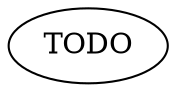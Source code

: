 // Copyright 2018 <chaishushan{AT}gmail.com>. All rights reserved.
// Use of this source code is governed by a BSD-style
// license that can be found in the LICENSE file.

digraph G {
	TODO;
}
